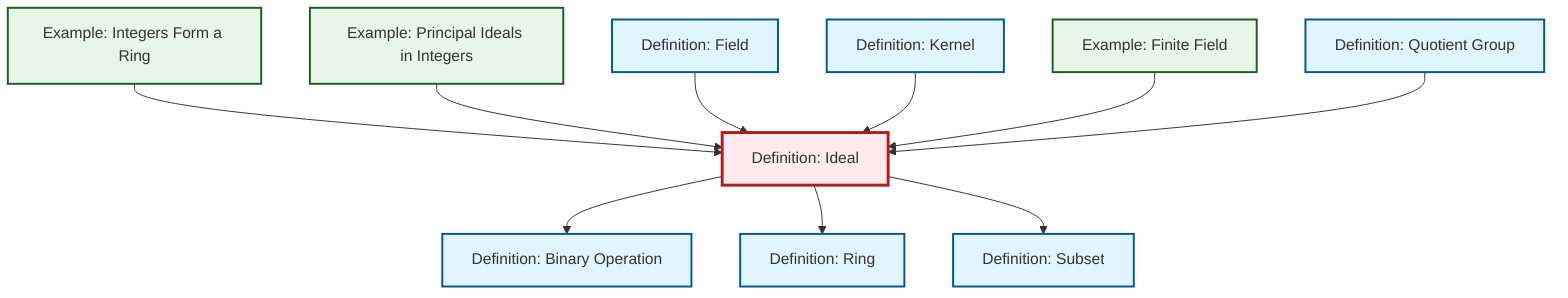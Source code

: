 graph TD
    classDef definition fill:#e1f5fe,stroke:#01579b,stroke-width:2px
    classDef theorem fill:#f3e5f5,stroke:#4a148c,stroke-width:2px
    classDef axiom fill:#fff3e0,stroke:#e65100,stroke-width:2px
    classDef example fill:#e8f5e9,stroke:#1b5e20,stroke-width:2px
    classDef current fill:#ffebee,stroke:#b71c1c,stroke-width:3px
    def-ring["Definition: Ring"]:::definition
    ex-finite-field["Example: Finite Field"]:::example
    def-kernel["Definition: Kernel"]:::definition
    ex-integers-ring["Example: Integers Form a Ring"]:::example
    def-binary-operation["Definition: Binary Operation"]:::definition
    def-quotient-group["Definition: Quotient Group"]:::definition
    def-subset["Definition: Subset"]:::definition
    ex-principal-ideal["Example: Principal Ideals in Integers"]:::example
    def-ideal["Definition: Ideal"]:::definition
    def-field["Definition: Field"]:::definition
    ex-integers-ring --> def-ideal
    ex-principal-ideal --> def-ideal
    def-field --> def-ideal
    def-ideal --> def-binary-operation
    def-ideal --> def-ring
    def-kernel --> def-ideal
    ex-finite-field --> def-ideal
    def-quotient-group --> def-ideal
    def-ideal --> def-subset
    class def-ideal current